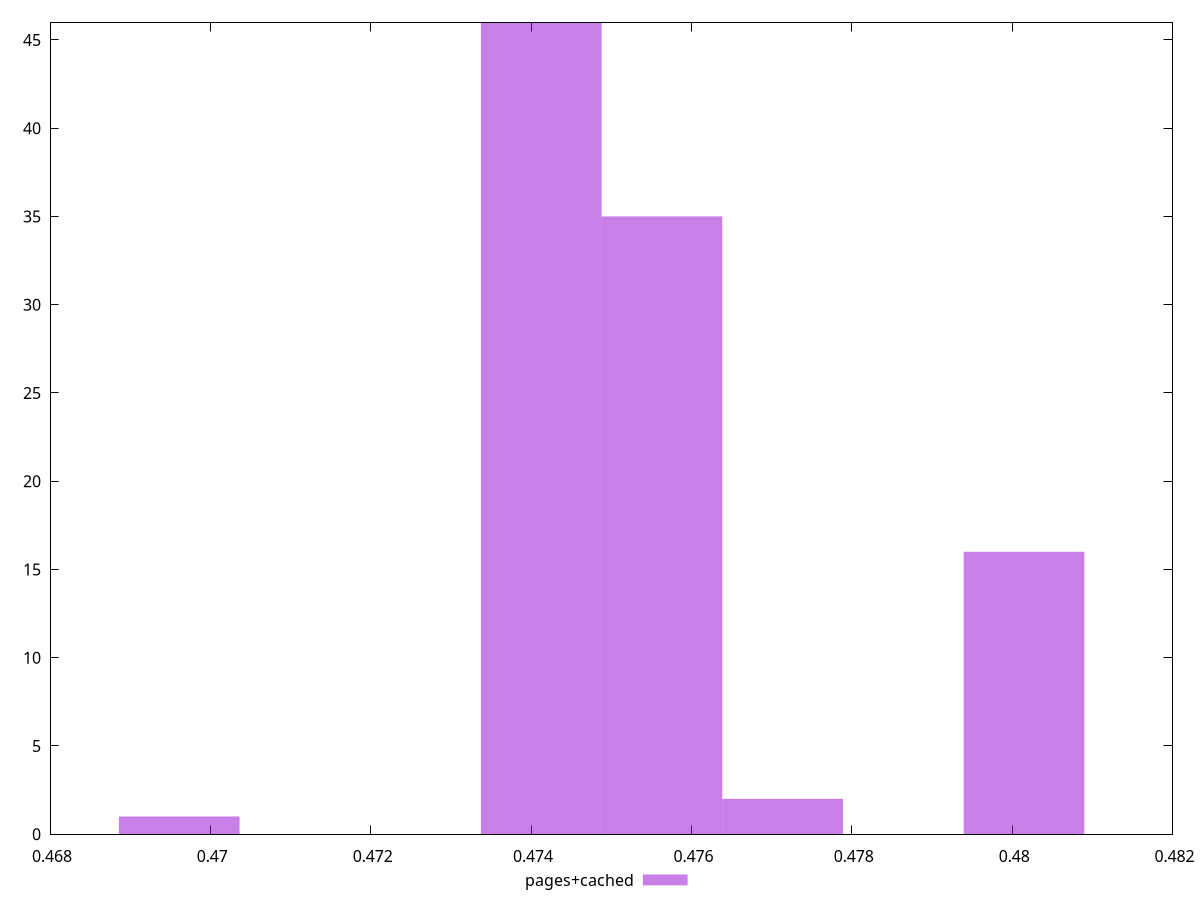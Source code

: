 $_pagesCached <<EOF
0.46961183228355713 1
0.4801479951873549 16
0.475632496800013 35
0.47412733067089907 46
0.47713766292912696 2
EOF
set key outside below
set terminal pngcairo
set output "report_00005_2020-11-02T22-26-11.212Z/render-blocking-resources/pages+cached//hist.png"
set yrange [0:46]
set boxwidth 0.0015051661291139652
set style fill transparent solid 0.5 noborder
plot $_pagesCached title "pages+cached" with boxes ,